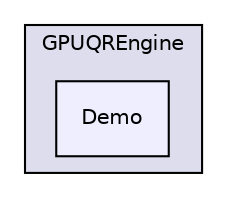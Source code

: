 digraph "libs/SuiteSparse/GPUQREngine/Demo" {
  compound=true
  node [ fontsize="10", fontname="Helvetica"];
  edge [ labelfontsize="10", labelfontname="Helvetica"];
  subgraph clusterdir_d27d2ee587f9bc588e0aca8b67015012 {
    graph [ bgcolor="#ddddee", pencolor="black", label="GPUQREngine" fontname="Helvetica", fontsize="10", URL="dir_d27d2ee587f9bc588e0aca8b67015012.html"]
  dir_1869ae29696fba49eb84faddb641fa28 [shape=box, label="Demo", style="filled", fillcolor="#eeeeff", pencolor="black", URL="dir_1869ae29696fba49eb84faddb641fa28.html"];
  }
}
